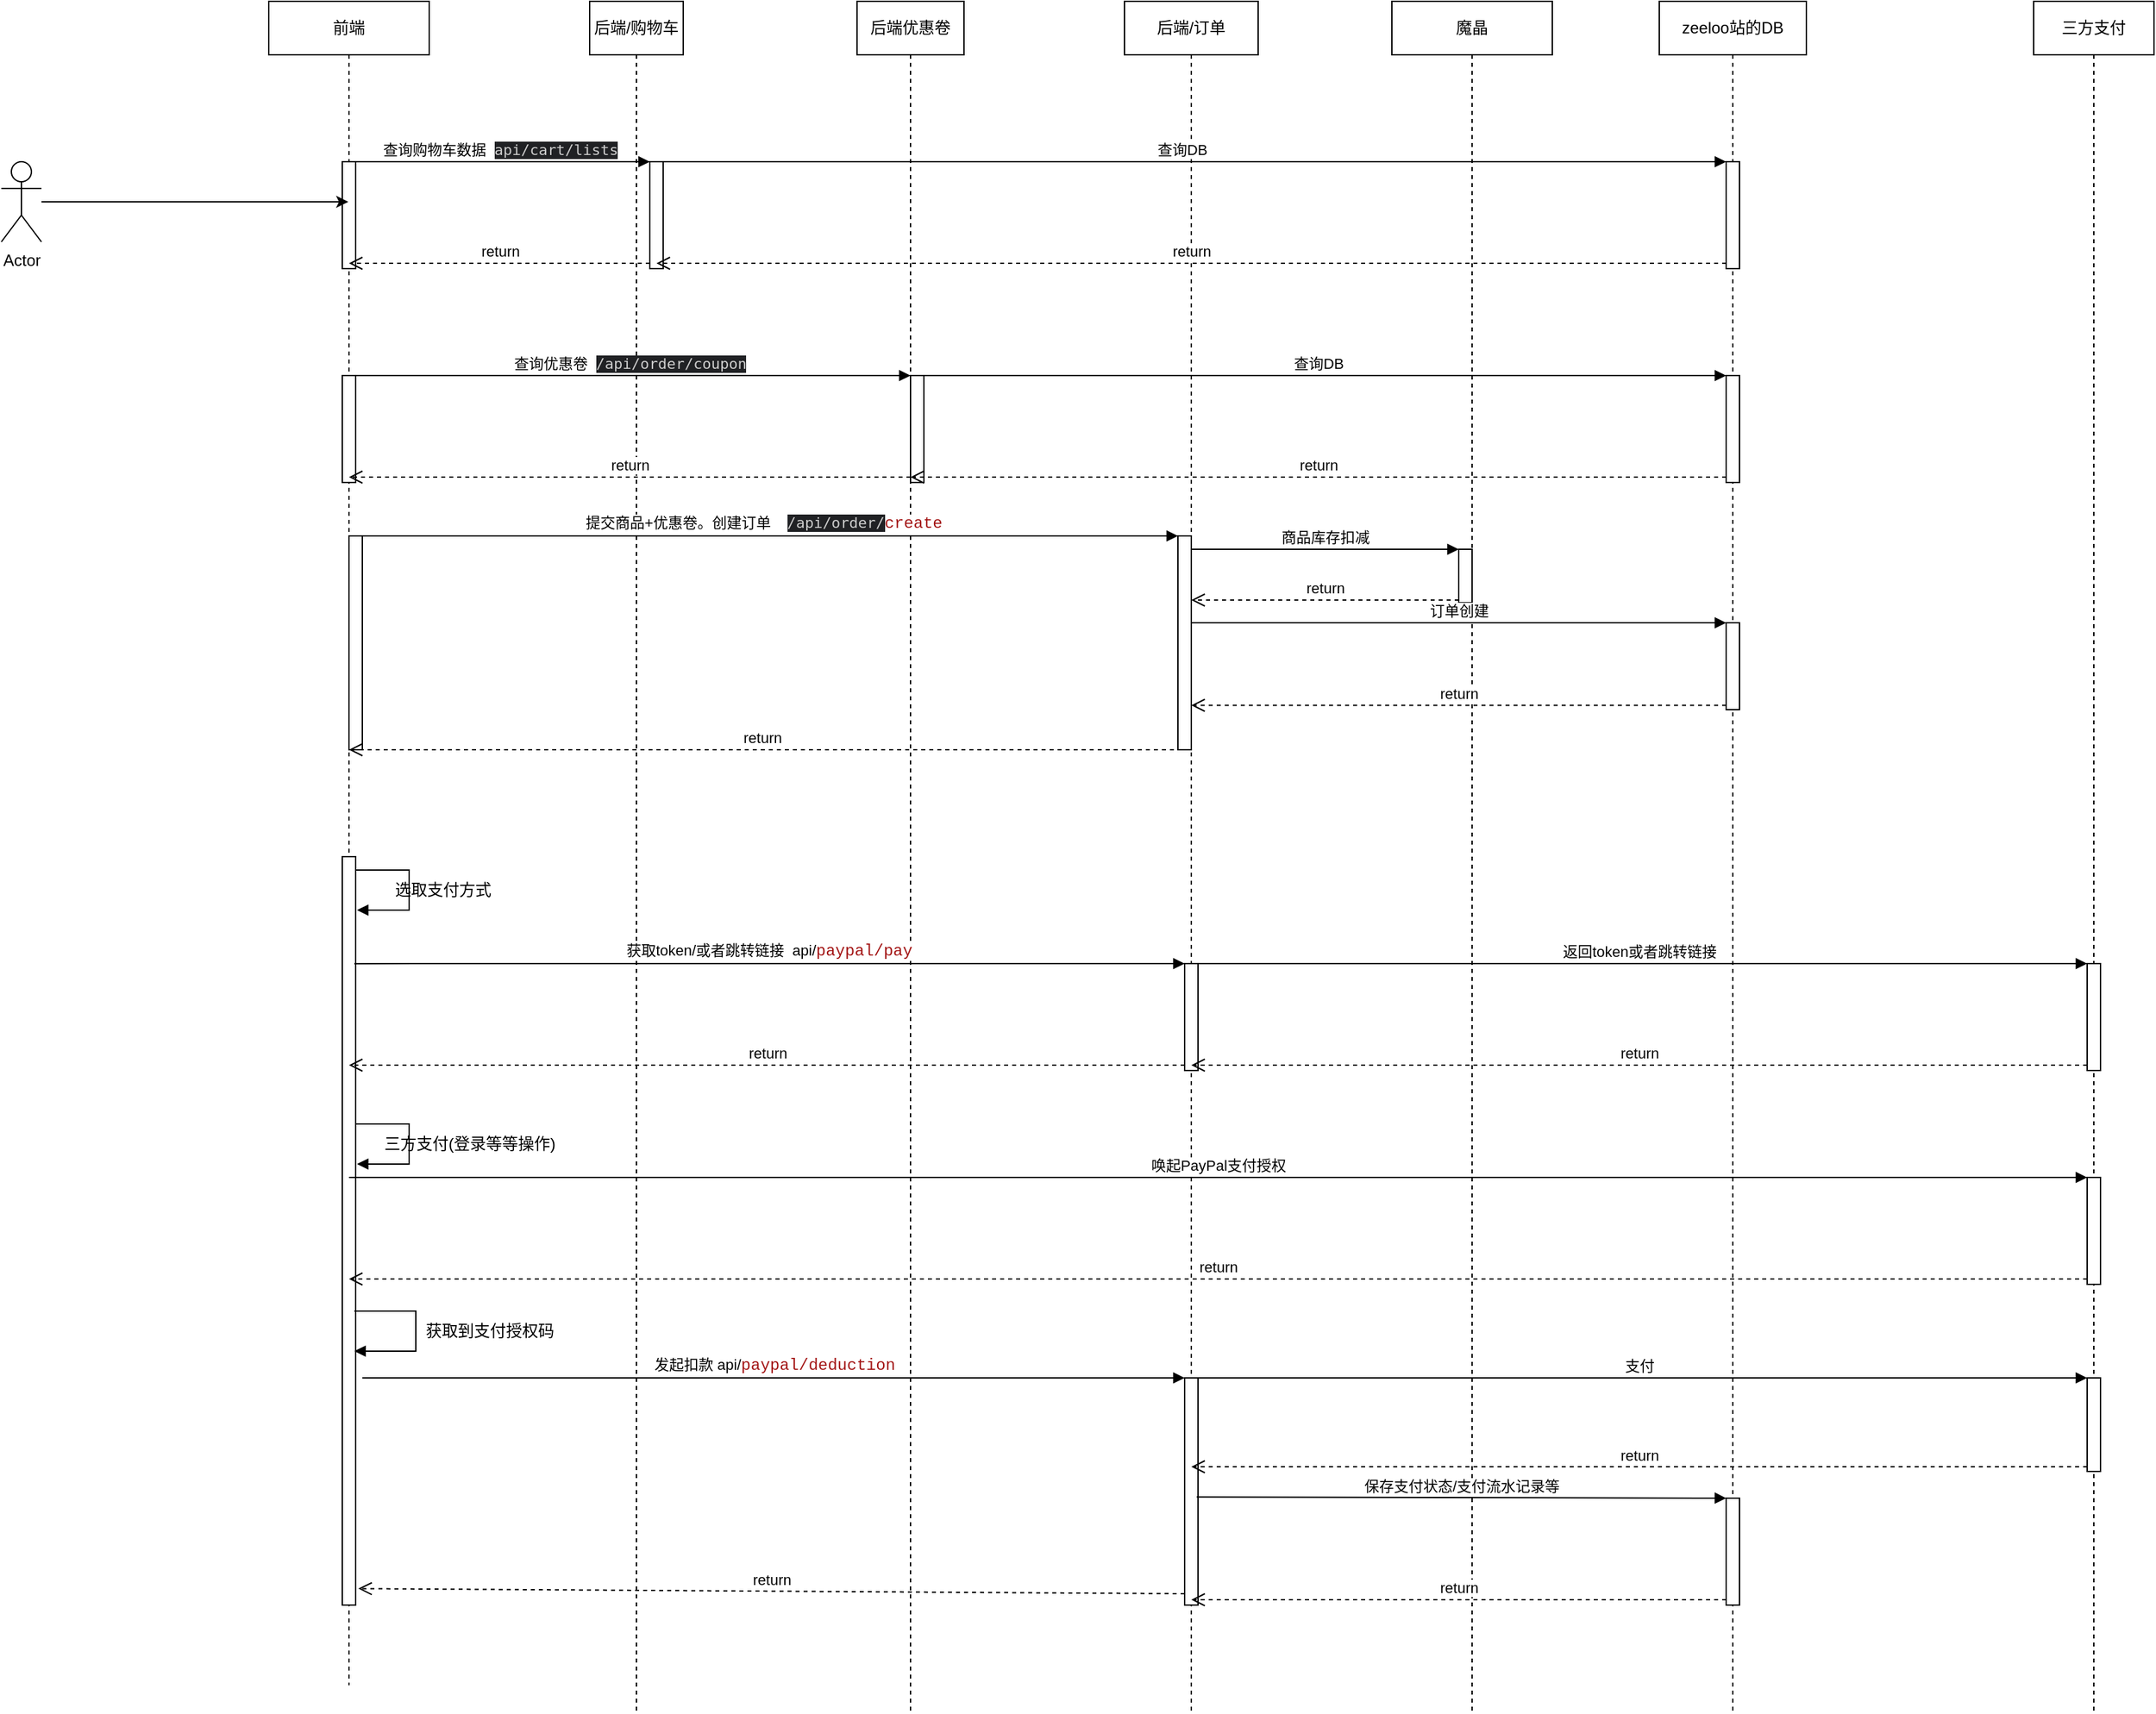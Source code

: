 <mxfile version="20.6.0" type="github">
  <diagram id="CaZ0R-Grdi7FsswqfKzf" name="第 1 页">
    <mxGraphModel dx="1186" dy="532" grid="1" gridSize="10" guides="1" tooltips="1" connect="1" arrows="1" fold="1" page="1" pageScale="1" pageWidth="827" pageHeight="1169" math="0" shadow="0">
      <root>
        <mxCell id="0" />
        <mxCell id="1" parent="0" />
        <mxCell id="H4HOQvAREsd0MF20xDzg-1" value="前端" style="shape=umlLifeline;perimeter=lifelinePerimeter;whiteSpace=wrap;html=1;container=1;collapsible=0;recursiveResize=0;outlineConnect=0;" vertex="1" parent="1">
          <mxGeometry x="240" y="40" width="120" height="1260" as="geometry" />
        </mxCell>
        <mxCell id="H4HOQvAREsd0MF20xDzg-12" value="" style="html=1;points=[];perimeter=orthogonalPerimeter;" vertex="1" parent="H4HOQvAREsd0MF20xDzg-1">
          <mxGeometry x="55" y="120" width="10" height="80" as="geometry" />
        </mxCell>
        <mxCell id="H4HOQvAREsd0MF20xDzg-19" value="" style="html=1;points=[];perimeter=orthogonalPerimeter;" vertex="1" parent="H4HOQvAREsd0MF20xDzg-1">
          <mxGeometry x="55" y="280" width="10" height="80" as="geometry" />
        </mxCell>
        <mxCell id="H4HOQvAREsd0MF20xDzg-27" value="" style="html=1;points=[];perimeter=orthogonalPerimeter;" vertex="1" parent="H4HOQvAREsd0MF20xDzg-1">
          <mxGeometry x="60" y="400" width="10" height="160" as="geometry" />
        </mxCell>
        <mxCell id="H4HOQvAREsd0MF20xDzg-39" value="" style="html=1;points=[];perimeter=orthogonalPerimeter;" vertex="1" parent="H4HOQvAREsd0MF20xDzg-1">
          <mxGeometry x="55" y="640" width="10" height="560" as="geometry" />
        </mxCell>
        <mxCell id="H4HOQvAREsd0MF20xDzg-45" value="" style="edgeStyle=orthogonalEdgeStyle;html=1;align=left;spacingLeft=2;endArrow=block;rounded=0;" edge="1" parent="H4HOQvAREsd0MF20xDzg-1">
          <mxGeometry relative="1" as="geometry">
            <mxPoint x="65" y="650" as="sourcePoint" />
            <Array as="points">
              <mxPoint x="105" y="650" />
              <mxPoint x="105" y="680" />
              <mxPoint x="66" y="680" />
            </Array>
            <mxPoint x="66" y="680" as="targetPoint" />
          </mxGeometry>
        </mxCell>
        <mxCell id="H4HOQvAREsd0MF20xDzg-50" value="" style="edgeStyle=orthogonalEdgeStyle;html=1;align=left;spacingLeft=2;endArrow=block;rounded=0;" edge="1" parent="H4HOQvAREsd0MF20xDzg-1">
          <mxGeometry relative="1" as="geometry">
            <mxPoint x="65" y="840" as="sourcePoint" />
            <Array as="points">
              <mxPoint x="105" y="840" />
              <mxPoint x="105" y="870" />
              <mxPoint x="66" y="870" />
            </Array>
            <mxPoint x="66" y="870" as="targetPoint" />
          </mxGeometry>
        </mxCell>
        <mxCell id="H4HOQvAREsd0MF20xDzg-62" value="" style="edgeStyle=orthogonalEdgeStyle;html=1;align=left;spacingLeft=2;endArrow=block;rounded=0;" edge="1" parent="H4HOQvAREsd0MF20xDzg-1">
          <mxGeometry relative="1" as="geometry">
            <mxPoint x="64" y="980" as="sourcePoint" />
            <Array as="points">
              <mxPoint x="64" y="980" />
              <mxPoint x="110" y="980" />
              <mxPoint x="110" y="1010" />
            </Array>
            <mxPoint x="64" y="1010" as="targetPoint" />
          </mxGeometry>
        </mxCell>
        <mxCell id="H4HOQvAREsd0MF20xDzg-3" style="edgeStyle=orthogonalEdgeStyle;rounded=0;orthogonalLoop=1;jettySize=auto;html=1;" edge="1" parent="1" source="H4HOQvAREsd0MF20xDzg-2" target="H4HOQvAREsd0MF20xDzg-1">
          <mxGeometry relative="1" as="geometry">
            <Array as="points">
              <mxPoint x="220" y="190" />
              <mxPoint x="220" y="190" />
            </Array>
          </mxGeometry>
        </mxCell>
        <mxCell id="H4HOQvAREsd0MF20xDzg-2" value="Actor" style="shape=umlActor;verticalLabelPosition=bottom;verticalAlign=top;html=1;" vertex="1" parent="1">
          <mxGeometry x="40" y="160" width="30" height="60" as="geometry" />
        </mxCell>
        <mxCell id="H4HOQvAREsd0MF20xDzg-4" value="后端/购物车" style="shape=umlLifeline;perimeter=lifelinePerimeter;whiteSpace=wrap;html=1;container=1;collapsible=0;recursiveResize=0;outlineConnect=0;" vertex="1" parent="1">
          <mxGeometry x="480" y="40" width="70" height="1280" as="geometry" />
        </mxCell>
        <mxCell id="H4HOQvAREsd0MF20xDzg-13" value="" style="html=1;points=[];perimeter=orthogonalPerimeter;" vertex="1" parent="H4HOQvAREsd0MF20xDzg-4">
          <mxGeometry x="45" y="120" width="10" height="80" as="geometry" />
        </mxCell>
        <mxCell id="H4HOQvAREsd0MF20xDzg-5" value="后端优惠卷" style="shape=umlLifeline;perimeter=lifelinePerimeter;whiteSpace=wrap;html=1;container=1;collapsible=0;recursiveResize=0;outlineConnect=0;" vertex="1" parent="1">
          <mxGeometry x="680" y="40" width="80" height="1280" as="geometry" />
        </mxCell>
        <mxCell id="H4HOQvAREsd0MF20xDzg-21" value="" style="html=1;points=[];perimeter=orthogonalPerimeter;" vertex="1" parent="H4HOQvAREsd0MF20xDzg-5">
          <mxGeometry x="40" y="280" width="10" height="80" as="geometry" />
        </mxCell>
        <mxCell id="H4HOQvAREsd0MF20xDzg-6" value="后端/订单" style="shape=umlLifeline;perimeter=lifelinePerimeter;whiteSpace=wrap;html=1;container=1;collapsible=0;recursiveResize=0;outlineConnect=0;" vertex="1" parent="1">
          <mxGeometry x="880" y="40" width="100" height="1280" as="geometry" />
        </mxCell>
        <mxCell id="H4HOQvAREsd0MF20xDzg-28" value="" style="html=1;points=[];perimeter=orthogonalPerimeter;" vertex="1" parent="H4HOQvAREsd0MF20xDzg-6">
          <mxGeometry x="40" y="400" width="10" height="160" as="geometry" />
        </mxCell>
        <mxCell id="H4HOQvAREsd0MF20xDzg-41" value="" style="html=1;points=[];perimeter=orthogonalPerimeter;" vertex="1" parent="H4HOQvAREsd0MF20xDzg-6">
          <mxGeometry x="45" y="720" width="10" height="80" as="geometry" />
        </mxCell>
        <mxCell id="H4HOQvAREsd0MF20xDzg-64" value="" style="html=1;points=[];perimeter=orthogonalPerimeter;" vertex="1" parent="H4HOQvAREsd0MF20xDzg-6">
          <mxGeometry x="45" y="1030" width="10" height="170" as="geometry" />
        </mxCell>
        <mxCell id="H4HOQvAREsd0MF20xDzg-7" value="魔晶" style="shape=umlLifeline;perimeter=lifelinePerimeter;whiteSpace=wrap;html=1;container=1;collapsible=0;recursiveResize=0;outlineConnect=0;" vertex="1" parent="1">
          <mxGeometry x="1080" y="40" width="120" height="1280" as="geometry" />
        </mxCell>
        <mxCell id="H4HOQvAREsd0MF20xDzg-33" value="" style="html=1;points=[];perimeter=orthogonalPerimeter;" vertex="1" parent="H4HOQvAREsd0MF20xDzg-7">
          <mxGeometry x="50" y="410" width="10" height="40" as="geometry" />
        </mxCell>
        <mxCell id="H4HOQvAREsd0MF20xDzg-8" value="zeeloo站的DB" style="shape=umlLifeline;perimeter=lifelinePerimeter;whiteSpace=wrap;html=1;container=1;collapsible=0;recursiveResize=0;outlineConnect=0;" vertex="1" parent="1">
          <mxGeometry x="1280" y="40" width="110" height="1280" as="geometry" />
        </mxCell>
        <mxCell id="H4HOQvAREsd0MF20xDzg-16" value="" style="html=1;points=[];perimeter=orthogonalPerimeter;" vertex="1" parent="H4HOQvAREsd0MF20xDzg-8">
          <mxGeometry x="50" y="120" width="10" height="80" as="geometry" />
        </mxCell>
        <mxCell id="H4HOQvAREsd0MF20xDzg-24" value="" style="html=1;points=[];perimeter=orthogonalPerimeter;" vertex="1" parent="H4HOQvAREsd0MF20xDzg-8">
          <mxGeometry x="50" y="280" width="10" height="80" as="geometry" />
        </mxCell>
        <mxCell id="H4HOQvAREsd0MF20xDzg-36" value="" style="html=1;points=[];perimeter=orthogonalPerimeter;" vertex="1" parent="H4HOQvAREsd0MF20xDzg-8">
          <mxGeometry x="50" y="465" width="10" height="65" as="geometry" />
        </mxCell>
        <mxCell id="H4HOQvAREsd0MF20xDzg-70" value="" style="html=1;points=[];perimeter=orthogonalPerimeter;" vertex="1" parent="H4HOQvAREsd0MF20xDzg-8">
          <mxGeometry x="50" y="1120" width="10" height="80" as="geometry" />
        </mxCell>
        <mxCell id="H4HOQvAREsd0MF20xDzg-14" value="查询购物车数据&amp;nbsp;&amp;nbsp;&lt;span style=&quot;color: rgb(205, 205, 205); font-family: menlo, monospace; text-align: left; background-color: rgb(32, 33, 36);&quot;&gt;api/cart/lists&lt;/span&gt;" style="html=1;verticalAlign=bottom;endArrow=block;entryX=0;entryY=0;rounded=0;" edge="1" target="H4HOQvAREsd0MF20xDzg-13" parent="1" source="H4HOQvAREsd0MF20xDzg-1">
          <mxGeometry relative="1" as="geometry">
            <mxPoint x="430" y="190" as="sourcePoint" />
          </mxGeometry>
        </mxCell>
        <mxCell id="H4HOQvAREsd0MF20xDzg-15" value="return" style="html=1;verticalAlign=bottom;endArrow=open;dashed=1;endSize=8;exitX=0;exitY=0.95;rounded=0;" edge="1" source="H4HOQvAREsd0MF20xDzg-13" parent="1" target="H4HOQvAREsd0MF20xDzg-1">
          <mxGeometry relative="1" as="geometry">
            <mxPoint x="430" y="266" as="targetPoint" />
          </mxGeometry>
        </mxCell>
        <mxCell id="H4HOQvAREsd0MF20xDzg-17" value="查询DB" style="html=1;verticalAlign=bottom;endArrow=block;entryX=0;entryY=0;rounded=0;" edge="1" target="H4HOQvAREsd0MF20xDzg-16" parent="1" source="H4HOQvAREsd0MF20xDzg-4">
          <mxGeometry relative="1" as="geometry">
            <mxPoint x="1270" y="160" as="sourcePoint" />
          </mxGeometry>
        </mxCell>
        <mxCell id="H4HOQvAREsd0MF20xDzg-18" value="return" style="html=1;verticalAlign=bottom;endArrow=open;dashed=1;endSize=8;exitX=0;exitY=0.95;rounded=0;" edge="1" source="H4HOQvAREsd0MF20xDzg-16" parent="1">
          <mxGeometry relative="1" as="geometry">
            <mxPoint x="530" y="236" as="targetPoint" />
          </mxGeometry>
        </mxCell>
        <mxCell id="H4HOQvAREsd0MF20xDzg-22" value="查询优惠卷&amp;nbsp;&amp;nbsp;&lt;span style=&quot;color: rgb(205, 205, 205); font-family: menlo, monospace; text-align: left; background-color: rgb(32, 33, 36);&quot;&gt;/api/order/coupon&lt;/span&gt;" style="html=1;verticalAlign=bottom;endArrow=block;entryX=0;entryY=0;rounded=0;" edge="1" target="H4HOQvAREsd0MF20xDzg-21" parent="1" source="H4HOQvAREsd0MF20xDzg-1">
          <mxGeometry relative="1" as="geometry">
            <mxPoint x="650" y="320" as="sourcePoint" />
          </mxGeometry>
        </mxCell>
        <mxCell id="H4HOQvAREsd0MF20xDzg-23" value="return" style="html=1;verticalAlign=bottom;endArrow=open;dashed=1;endSize=8;exitX=0;exitY=0.95;rounded=0;" edge="1" source="H4HOQvAREsd0MF20xDzg-21" parent="1" target="H4HOQvAREsd0MF20xDzg-1">
          <mxGeometry relative="1" as="geometry">
            <mxPoint x="440" y="396" as="targetPoint" />
          </mxGeometry>
        </mxCell>
        <mxCell id="H4HOQvAREsd0MF20xDzg-25" value="查询DB" style="html=1;verticalAlign=bottom;endArrow=block;entryX=0;entryY=0;rounded=0;" edge="1" target="H4HOQvAREsd0MF20xDzg-24" parent="1" source="H4HOQvAREsd0MF20xDzg-5">
          <mxGeometry relative="1" as="geometry">
            <mxPoint x="1260" y="320" as="sourcePoint" />
          </mxGeometry>
        </mxCell>
        <mxCell id="H4HOQvAREsd0MF20xDzg-26" value="return" style="html=1;verticalAlign=bottom;endArrow=open;dashed=1;endSize=8;exitX=0;exitY=0.95;rounded=0;" edge="1" source="H4HOQvAREsd0MF20xDzg-24" parent="1" target="H4HOQvAREsd0MF20xDzg-5">
          <mxGeometry relative="1" as="geometry">
            <mxPoint x="1260" y="396" as="targetPoint" />
          </mxGeometry>
        </mxCell>
        <mxCell id="H4HOQvAREsd0MF20xDzg-29" value="提交商品+优惠卷。创建订单&amp;nbsp; &amp;nbsp;&amp;nbsp;&lt;span style=&quot;color: rgb(205, 205, 205); font-family: menlo, monospace; text-align: left; background-color: rgb(32, 33, 36);&quot;&gt;/api/order/&lt;/span&gt;&lt;span style=&quot;color: rgb(163, 21, 21); font-family: Menlo, Monaco, &amp;quot;Courier New&amp;quot;, monospace; font-size: 12px;&quot;&gt;create&lt;/span&gt;" style="html=1;verticalAlign=bottom;endArrow=block;entryX=0;entryY=0;rounded=0;" edge="1" target="H4HOQvAREsd0MF20xDzg-28" parent="1" source="H4HOQvAREsd0MF20xDzg-1">
          <mxGeometry relative="1" as="geometry">
            <mxPoint x="850" y="440" as="sourcePoint" />
          </mxGeometry>
        </mxCell>
        <mxCell id="H4HOQvAREsd0MF20xDzg-30" value="return" style="html=1;verticalAlign=bottom;endArrow=open;dashed=1;endSize=8;exitX=-0.3;exitY=1;rounded=0;exitDx=0;exitDy=0;exitPerimeter=0;" edge="1" source="H4HOQvAREsd0MF20xDzg-28" parent="1" target="H4HOQvAREsd0MF20xDzg-1">
          <mxGeometry relative="1" as="geometry">
            <mxPoint x="850" y="516" as="targetPoint" />
          </mxGeometry>
        </mxCell>
        <mxCell id="H4HOQvAREsd0MF20xDzg-34" value="商品库存扣减" style="html=1;verticalAlign=bottom;endArrow=block;entryX=0;entryY=0;rounded=0;" edge="1" target="H4HOQvAREsd0MF20xDzg-33" parent="1" source="H4HOQvAREsd0MF20xDzg-6">
          <mxGeometry relative="1" as="geometry">
            <mxPoint x="1060" y="450" as="sourcePoint" />
          </mxGeometry>
        </mxCell>
        <mxCell id="H4HOQvAREsd0MF20xDzg-35" value="return" style="html=1;verticalAlign=bottom;endArrow=open;dashed=1;endSize=8;exitX=0;exitY=0.95;rounded=0;" edge="1" source="H4HOQvAREsd0MF20xDzg-33" parent="1" target="H4HOQvAREsd0MF20xDzg-6">
          <mxGeometry relative="1" as="geometry">
            <mxPoint x="1060" y="526" as="targetPoint" />
          </mxGeometry>
        </mxCell>
        <mxCell id="H4HOQvAREsd0MF20xDzg-38" value="return" style="html=1;verticalAlign=bottom;endArrow=open;dashed=1;endSize=8;exitX=0;exitY=0.95;rounded=0;" edge="1" source="H4HOQvAREsd0MF20xDzg-36" parent="1" target="H4HOQvAREsd0MF20xDzg-6">
          <mxGeometry relative="1" as="geometry">
            <mxPoint x="1260" y="581" as="targetPoint" />
          </mxGeometry>
        </mxCell>
        <mxCell id="H4HOQvAREsd0MF20xDzg-37" value="订单创建" style="html=1;verticalAlign=bottom;endArrow=block;entryX=0;entryY=0;rounded=0;" edge="1" target="H4HOQvAREsd0MF20xDzg-36" parent="1" source="H4HOQvAREsd0MF20xDzg-6">
          <mxGeometry relative="1" as="geometry">
            <mxPoint x="1260" y="505" as="sourcePoint" />
          </mxGeometry>
        </mxCell>
        <mxCell id="H4HOQvAREsd0MF20xDzg-40" value="三方支付" style="shape=umlLifeline;perimeter=lifelinePerimeter;whiteSpace=wrap;html=1;container=1;collapsible=0;recursiveResize=0;outlineConnect=0;" vertex="1" parent="1">
          <mxGeometry x="1560" y="40" width="90" height="1280" as="geometry" />
        </mxCell>
        <mxCell id="H4HOQvAREsd0MF20xDzg-46" value="" style="html=1;points=[];perimeter=orthogonalPerimeter;" vertex="1" parent="H4HOQvAREsd0MF20xDzg-40">
          <mxGeometry x="40" y="720" width="10" height="80" as="geometry" />
        </mxCell>
        <mxCell id="H4HOQvAREsd0MF20xDzg-52" value="" style="html=1;points=[];perimeter=orthogonalPerimeter;" vertex="1" parent="H4HOQvAREsd0MF20xDzg-40">
          <mxGeometry x="40" y="880" width="10" height="80" as="geometry" />
        </mxCell>
        <mxCell id="H4HOQvAREsd0MF20xDzg-67" value="" style="html=1;points=[];perimeter=orthogonalPerimeter;" vertex="1" parent="H4HOQvAREsd0MF20xDzg-40">
          <mxGeometry x="40" y="1030" width="10" height="70" as="geometry" />
        </mxCell>
        <mxCell id="H4HOQvAREsd0MF20xDzg-42" value="获取token/或者跳转链接&amp;nbsp; api/&lt;span style=&quot;color: rgb(163, 21, 21); font-family: Menlo, Monaco, &amp;quot;Courier New&amp;quot;, monospace; font-size: 12px;&quot;&gt;paypal/pay&lt;/span&gt;" style="html=1;verticalAlign=bottom;endArrow=block;entryX=0;entryY=0;rounded=0;exitX=0.9;exitY=0.143;exitDx=0;exitDy=0;exitPerimeter=0;" edge="1" target="H4HOQvAREsd0MF20xDzg-41" parent="1" source="H4HOQvAREsd0MF20xDzg-39">
          <mxGeometry relative="1" as="geometry">
            <mxPoint x="720" y="670" as="sourcePoint" />
            <Array as="points">
              <mxPoint x="350" y="760" />
            </Array>
          </mxGeometry>
        </mxCell>
        <mxCell id="H4HOQvAREsd0MF20xDzg-43" value="return" style="html=1;verticalAlign=bottom;endArrow=open;dashed=1;endSize=8;exitX=0;exitY=0.95;rounded=0;" edge="1" source="H4HOQvAREsd0MF20xDzg-41" parent="1" target="H4HOQvAREsd0MF20xDzg-1">
          <mxGeometry relative="1" as="geometry">
            <mxPoint x="720" y="746" as="targetPoint" />
          </mxGeometry>
        </mxCell>
        <mxCell id="H4HOQvAREsd0MF20xDzg-47" value="返回token或者跳转链接" style="html=1;verticalAlign=bottom;endArrow=block;entryX=0;entryY=0;rounded=0;" edge="1" target="H4HOQvAREsd0MF20xDzg-46" parent="1" source="H4HOQvAREsd0MF20xDzg-6">
          <mxGeometry relative="1" as="geometry">
            <mxPoint x="1540" y="760" as="sourcePoint" />
          </mxGeometry>
        </mxCell>
        <mxCell id="H4HOQvAREsd0MF20xDzg-48" value="return" style="html=1;verticalAlign=bottom;endArrow=open;dashed=1;endSize=8;exitX=0;exitY=0.95;rounded=0;" edge="1" source="H4HOQvAREsd0MF20xDzg-46" parent="1" target="H4HOQvAREsd0MF20xDzg-6">
          <mxGeometry relative="1" as="geometry">
            <mxPoint x="1540" y="836" as="targetPoint" />
          </mxGeometry>
        </mxCell>
        <mxCell id="H4HOQvAREsd0MF20xDzg-49" value="选取支付方式" style="text;html=1;align=center;verticalAlign=middle;resizable=0;points=[];autosize=1;strokeColor=none;fillColor=none;" vertex="1" parent="1">
          <mxGeometry x="320" y="690" width="100" height="30" as="geometry" />
        </mxCell>
        <mxCell id="H4HOQvAREsd0MF20xDzg-51" value="三方支付(登录等等操作)" style="text;html=1;align=center;verticalAlign=middle;resizable=0;points=[];autosize=1;strokeColor=none;fillColor=none;" vertex="1" parent="1">
          <mxGeometry x="315" y="880" width="150" height="30" as="geometry" />
        </mxCell>
        <mxCell id="H4HOQvAREsd0MF20xDzg-53" value="唤起PayPal支付授权" style="html=1;verticalAlign=bottom;endArrow=block;entryX=0;entryY=0;rounded=0;" edge="1" target="H4HOQvAREsd0MF20xDzg-52" parent="1" source="H4HOQvAREsd0MF20xDzg-1">
          <mxGeometry relative="1" as="geometry">
            <mxPoint x="1530" y="920" as="sourcePoint" />
          </mxGeometry>
        </mxCell>
        <mxCell id="H4HOQvAREsd0MF20xDzg-54" value="return" style="html=1;verticalAlign=bottom;endArrow=open;dashed=1;endSize=8;exitX=0;exitY=0.95;rounded=0;" edge="1" source="H4HOQvAREsd0MF20xDzg-52" parent="1" target="H4HOQvAREsd0MF20xDzg-1">
          <mxGeometry relative="1" as="geometry">
            <mxPoint x="935" y="1000" as="targetPoint" />
          </mxGeometry>
        </mxCell>
        <mxCell id="H4HOQvAREsd0MF20xDzg-63" value="获取到支付授权码" style="text;html=1;align=center;verticalAlign=middle;resizable=0;points=[];autosize=1;strokeColor=none;fillColor=none;" vertex="1" parent="1">
          <mxGeometry x="345" y="1020" width="120" height="30" as="geometry" />
        </mxCell>
        <mxCell id="H4HOQvAREsd0MF20xDzg-65" value="发起扣款 api/&lt;span style=&quot;color: rgb(163, 21, 21); font-family: Menlo, Monaco, &amp;quot;Courier New&amp;quot;, monospace; font-size: 12px;&quot;&gt;paypal/deduction&lt;/span&gt;" style="html=1;verticalAlign=bottom;endArrow=block;entryX=0;entryY=0;rounded=0;" edge="1" target="H4HOQvAREsd0MF20xDzg-64" parent="1">
          <mxGeometry relative="1" as="geometry">
            <mxPoint x="310" y="1070" as="sourcePoint" />
          </mxGeometry>
        </mxCell>
        <mxCell id="H4HOQvAREsd0MF20xDzg-66" value="return" style="html=1;verticalAlign=bottom;endArrow=open;dashed=1;endSize=8;exitX=0;exitY=0.95;rounded=0;entryX=1.2;entryY=0.978;entryDx=0;entryDy=0;entryPerimeter=0;" edge="1" source="H4HOQvAREsd0MF20xDzg-64" parent="1" target="H4HOQvAREsd0MF20xDzg-39">
          <mxGeometry relative="1" as="geometry">
            <mxPoint x="700" y="1156" as="targetPoint" />
          </mxGeometry>
        </mxCell>
        <mxCell id="H4HOQvAREsd0MF20xDzg-68" value="支付" style="html=1;verticalAlign=bottom;endArrow=block;entryX=0;entryY=0;rounded=0;" edge="1" target="H4HOQvAREsd0MF20xDzg-67" parent="1" source="H4HOQvAREsd0MF20xDzg-6">
          <mxGeometry relative="1" as="geometry">
            <mxPoint x="1530" y="1060" as="sourcePoint" />
          </mxGeometry>
        </mxCell>
        <mxCell id="H4HOQvAREsd0MF20xDzg-69" value="return" style="html=1;verticalAlign=bottom;endArrow=open;dashed=1;endSize=8;exitX=0;exitY=0.95;rounded=0;" edge="1" source="H4HOQvAREsd0MF20xDzg-67" parent="1" target="H4HOQvAREsd0MF20xDzg-6">
          <mxGeometry relative="1" as="geometry">
            <mxPoint x="1530" y="1136" as="targetPoint" />
          </mxGeometry>
        </mxCell>
        <mxCell id="H4HOQvAREsd0MF20xDzg-71" value="保存支付状态/支付流水记录等" style="html=1;verticalAlign=bottom;endArrow=block;entryX=0;entryY=0;rounded=0;exitX=0.9;exitY=0.524;exitDx=0;exitDy=0;exitPerimeter=0;" edge="1" target="H4HOQvAREsd0MF20xDzg-70" parent="1" source="H4HOQvAREsd0MF20xDzg-64">
          <mxGeometry relative="1" as="geometry">
            <mxPoint x="940" y="1160" as="sourcePoint" />
          </mxGeometry>
        </mxCell>
        <mxCell id="H4HOQvAREsd0MF20xDzg-72" value="return" style="html=1;verticalAlign=bottom;endArrow=open;dashed=1;endSize=8;exitX=0;exitY=0.95;rounded=0;" edge="1" source="H4HOQvAREsd0MF20xDzg-70" parent="1" target="H4HOQvAREsd0MF20xDzg-6">
          <mxGeometry relative="1" as="geometry">
            <mxPoint x="1260" y="1236" as="targetPoint" />
          </mxGeometry>
        </mxCell>
      </root>
    </mxGraphModel>
  </diagram>
</mxfile>
